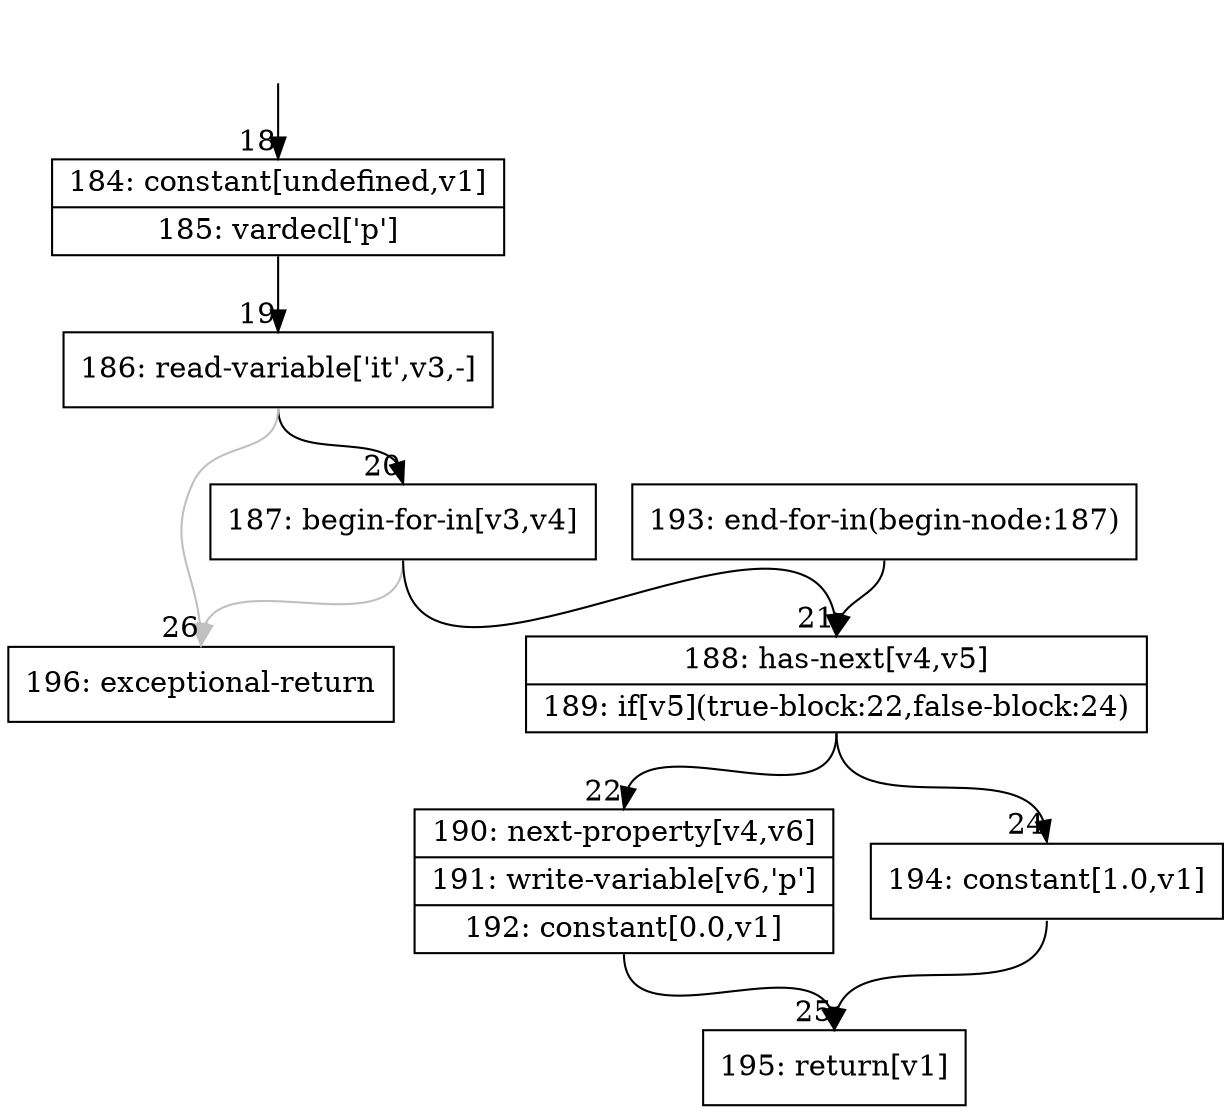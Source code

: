digraph {
rankdir="TD"
BB_entry3[shape=none,label=""];
BB_entry3 -> BB18 [tailport=s, headport=n, headlabel="    18"]
BB18 [shape=record label="{184: constant[undefined,v1]|185: vardecl['p']}" ] 
BB18 -> BB19 [tailport=s, headport=n, headlabel="      19"]
BB19 [shape=record label="{186: read-variable['it',v3,-]}" ] 
BB19 -> BB20 [tailport=s, headport=n, headlabel="      20"]
BB19 -> BB26 [tailport=s, headport=n, color=gray, headlabel="      26"]
BB20 [shape=record label="{187: begin-for-in[v3,v4]}" ] 
BB20 -> BB21 [tailport=s, headport=n, headlabel="      21"]
BB20 -> BB26 [tailport=s, headport=n, color=gray]
BB21 [shape=record label="{188: has-next[v4,v5]|189: if[v5](true-block:22,false-block:24)}" ] 
BB21 -> BB22 [tailport=s, headport=n, headlabel="      22"]
BB21 -> BB24 [tailport=s, headport=n, headlabel="      24"]
BB22 [shape=record label="{190: next-property[v4,v6]|191: write-variable[v6,'p']|192: constant[0.0,v1]}" ] 
BB22 -> BB25 [tailport=s, headport=n, headlabel="      25"]
BB23 [shape=record label="{193: end-for-in(begin-node:187)}" ] 
BB23 -> BB21 [tailport=s, headport=n]
BB24 [shape=record label="{194: constant[1.0,v1]}" ] 
BB24 -> BB25 [tailport=s, headport=n]
BB25 [shape=record label="{195: return[v1]}" ] 
BB26 [shape=record label="{196: exceptional-return}" ] 
//#$~ 86
}
